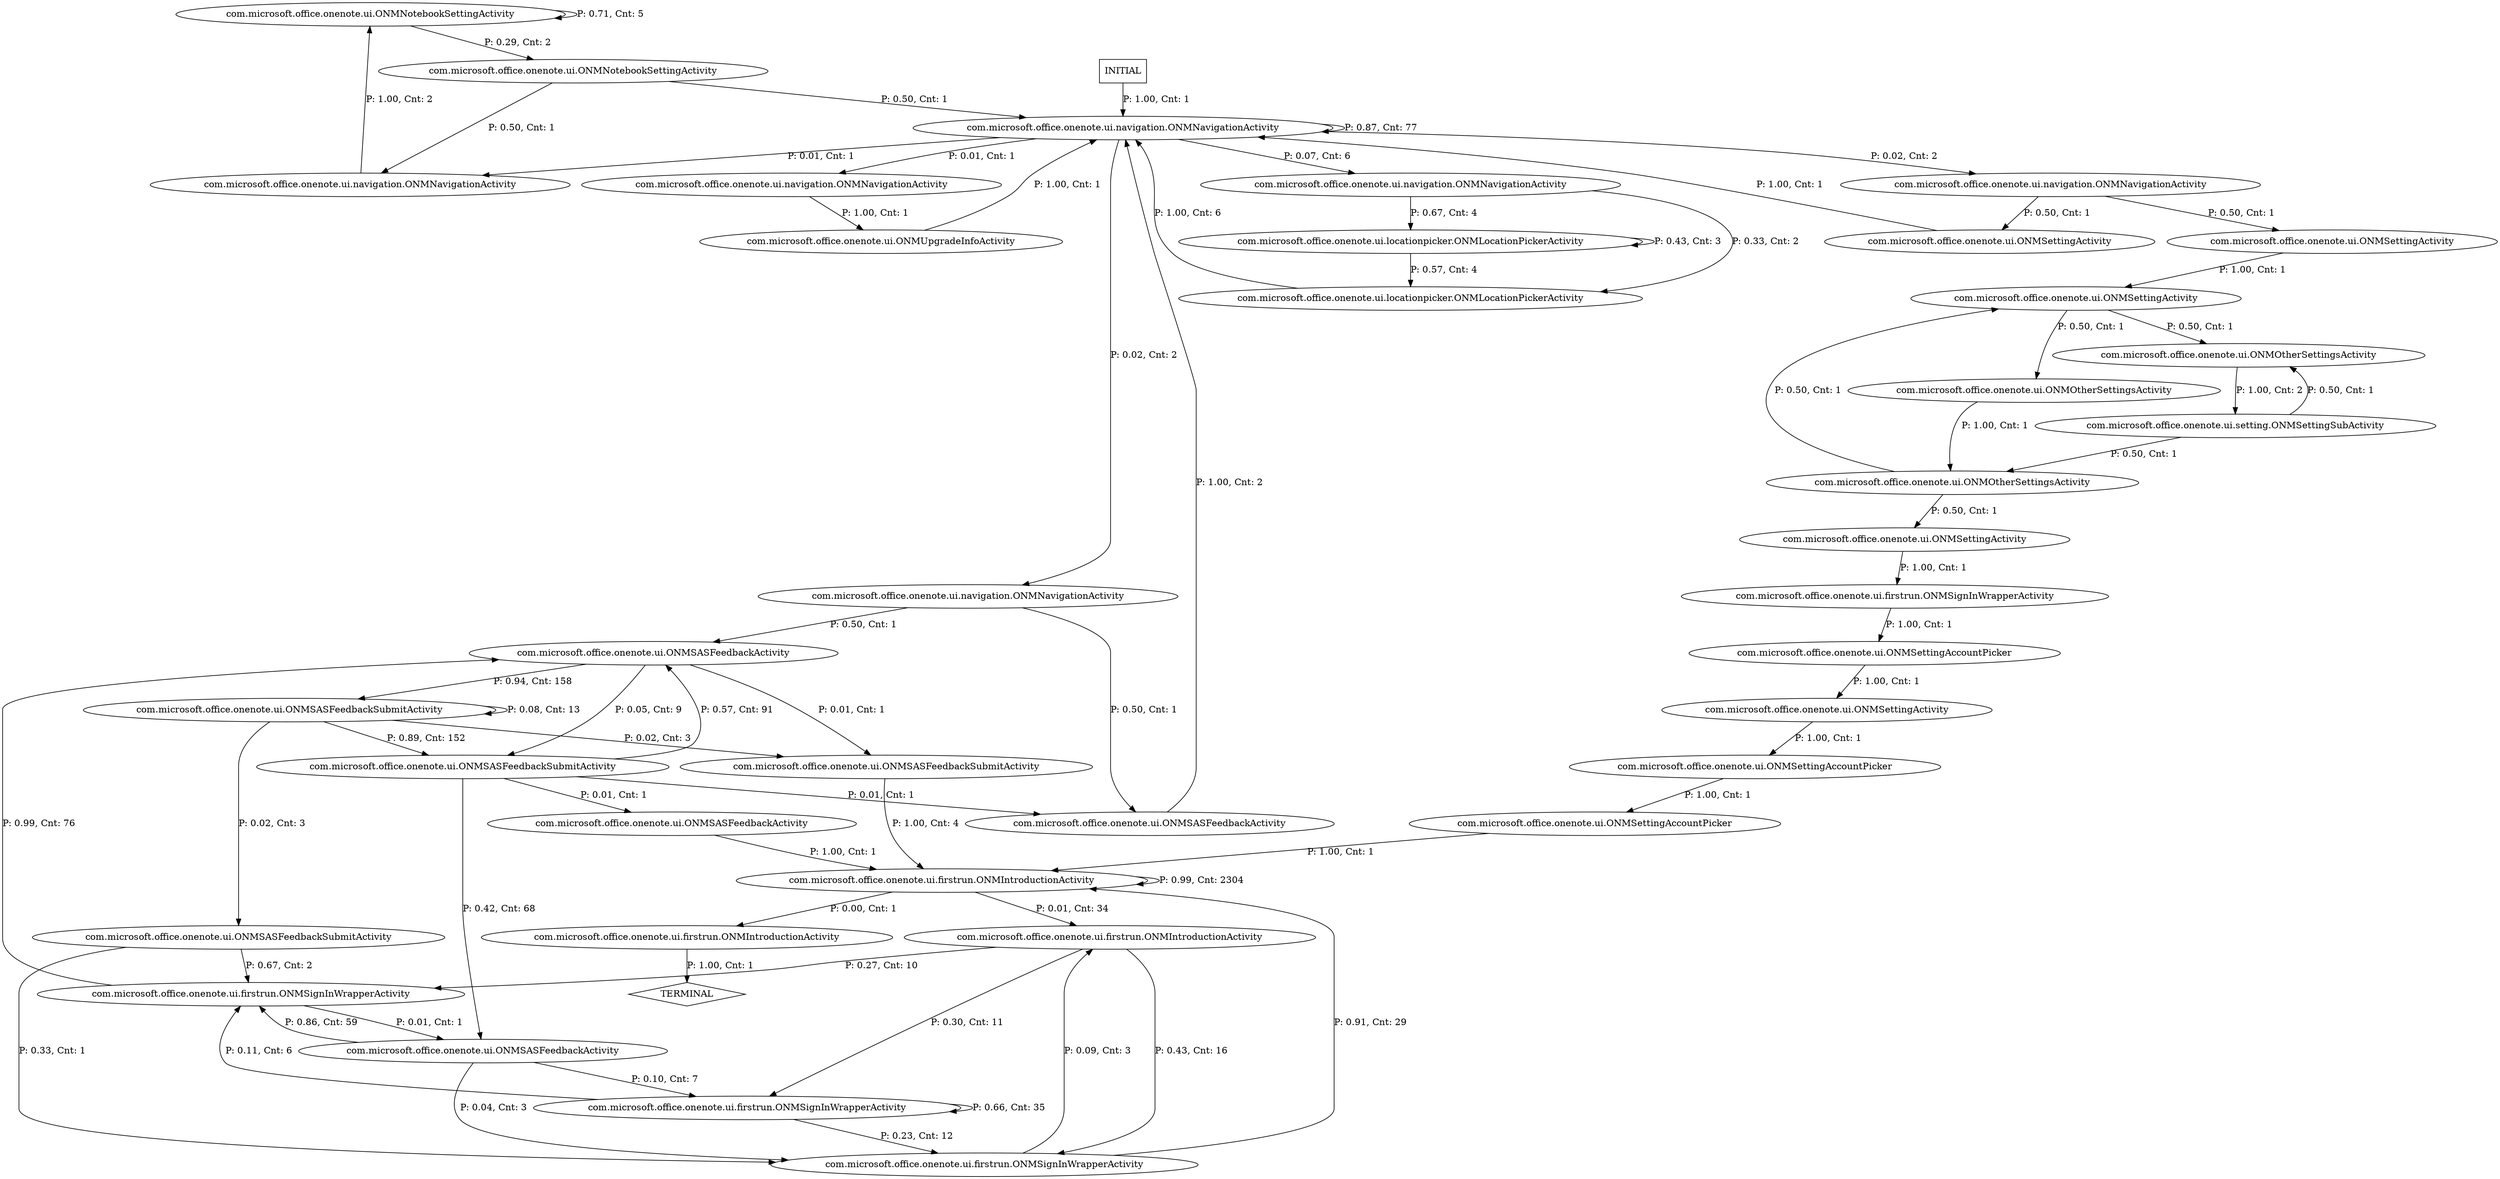 digraph G {
  0 [label="com.microsoft.office.onenote.ui.ONMNotebookSettingActivity"];
  1 [label="com.microsoft.office.onenote.ui.ONMNotebookSettingActivity"];
  2 [label="com.microsoft.office.onenote.ui.ONMOtherSettingsActivity"];
  3 [label="com.microsoft.office.onenote.ui.ONMOtherSettingsActivity"];
  4 [label="com.microsoft.office.onenote.ui.ONMOtherSettingsActivity"];
  5 [label="com.microsoft.office.onenote.ui.ONMSASFeedbackActivity"];
  6 [label="com.microsoft.office.onenote.ui.ONMSASFeedbackActivity"];
  7 [label="com.microsoft.office.onenote.ui.ONMSASFeedbackActivity"];
  8 [label="com.microsoft.office.onenote.ui.ONMSASFeedbackActivity"];
  9 [label="com.microsoft.office.onenote.ui.ONMSASFeedbackSubmitActivity"];
  10 [label="com.microsoft.office.onenote.ui.ONMSASFeedbackSubmitActivity"];
  11 [label="com.microsoft.office.onenote.ui.ONMSASFeedbackSubmitActivity"];
  12 [label="com.microsoft.office.onenote.ui.ONMSASFeedbackSubmitActivity"];
  13 [label="com.microsoft.office.onenote.ui.ONMSettingAccountPicker"];
  14 [label="com.microsoft.office.onenote.ui.ONMSettingAccountPicker"];
  15 [label="com.microsoft.office.onenote.ui.ONMSettingAccountPicker"];
  16 [label="com.microsoft.office.onenote.ui.ONMSettingActivity"];
  17 [label="com.microsoft.office.onenote.ui.ONMSettingActivity"];
  18 [label="com.microsoft.office.onenote.ui.ONMSettingActivity"];
  19 [label="com.microsoft.office.onenote.ui.ONMSettingActivity"];
  20 [label="com.microsoft.office.onenote.ui.ONMSettingActivity"];
  21 [label="com.microsoft.office.onenote.ui.ONMUpgradeInfoActivity"];
  22 [label="com.microsoft.office.onenote.ui.firstrun.ONMIntroductionActivity"];
  23 [label="com.microsoft.office.onenote.ui.firstrun.ONMIntroductionActivity"];
  24 [label="com.microsoft.office.onenote.ui.firstrun.ONMIntroductionActivity"];
  25 [label="com.microsoft.office.onenote.ui.firstrun.ONMSignInWrapperActivity"];
  26 [label="com.microsoft.office.onenote.ui.firstrun.ONMSignInWrapperActivity"];
  27 [label="com.microsoft.office.onenote.ui.firstrun.ONMSignInWrapperActivity"];
  28 [label="com.microsoft.office.onenote.ui.firstrun.ONMSignInWrapperActivity"];
  29 [label="com.microsoft.office.onenote.ui.locationpicker.ONMLocationPickerActivity"];
  30 [label="com.microsoft.office.onenote.ui.locationpicker.ONMLocationPickerActivity"];
  31 [label="com.microsoft.office.onenote.ui.navigation.ONMNavigationActivity"];
  32 [label="com.microsoft.office.onenote.ui.navigation.ONMNavigationActivity"];
  33 [label="com.microsoft.office.onenote.ui.navigation.ONMNavigationActivity"];
  34 [label="com.microsoft.office.onenote.ui.navigation.ONMNavigationActivity"];
  35 [label="com.microsoft.office.onenote.ui.navigation.ONMNavigationActivity"];
  36 [label="com.microsoft.office.onenote.ui.navigation.ONMNavigationActivity"];
  37 [label="com.microsoft.office.onenote.ui.setting.ONMSettingSubActivity"];
  38 [label="TERMINAL",shape=diamond];
  39 [label="INITIAL",shape=box];
0->1 [label="P: 0.29, Cnt: 2"];
0->0 [label="P: 0.71, Cnt: 5"];
1->36 [label="P: 0.50, Cnt: 1"];
1->31 [label="P: 0.50, Cnt: 1"];
2->4 [label="P: 1.00, Cnt: 1"];
3->37 [label="P: 1.00, Cnt: 2"];
4->20 [label="P: 0.50, Cnt: 1"];
4->18 [label="P: 0.50, Cnt: 1"];
5->23 [label="P: 1.00, Cnt: 1"];
6->36 [label="P: 1.00, Cnt: 2"];
7->9 [label="P: 0.01, Cnt: 1"];
7->11 [label="P: 0.05, Cnt: 9"];
7->12 [label="P: 0.94, Cnt: 158"];
8->27 [label="P: 0.04, Cnt: 3"];
8->28 [label="P: 0.10, Cnt: 7"];
8->26 [label="P: 0.86, Cnt: 59"];
9->23 [label="P: 1.00, Cnt: 4"];
10->27 [label="P: 0.33, Cnt: 1"];
10->26 [label="P: 0.67, Cnt: 2"];
11->6 [label="P: 0.01, Cnt: 1"];
11->5 [label="P: 0.01, Cnt: 1"];
11->8 [label="P: 0.42, Cnt: 68"];
11->7 [label="P: 0.57, Cnt: 91"];
12->10 [label="P: 0.02, Cnt: 3"];
12->9 [label="P: 0.02, Cnt: 3"];
12->12 [label="P: 0.08, Cnt: 13"];
12->11 [label="P: 0.89, Cnt: 152"];
13->15 [label="P: 1.00, Cnt: 1"];
14->16 [label="P: 1.00, Cnt: 1"];
15->23 [label="P: 1.00, Cnt: 1"];
16->13 [label="P: 1.00, Cnt: 1"];
17->20 [label="P: 1.00, Cnt: 1"];
18->25 [label="P: 1.00, Cnt: 1"];
19->36 [label="P: 1.00, Cnt: 1"];
20->3 [label="P: 0.50, Cnt: 1"];
20->2 [label="P: 0.50, Cnt: 1"];
21->36 [label="P: 1.00, Cnt: 1"];
22->38 [label="P: 1.00, Cnt: 1"];
23->22 [label="P: 0.00, Cnt: 1"];
23->24 [label="P: 0.01, Cnt: 34"];
23->23 [label="P: 0.99, Cnt: 2304"];
24->26 [label="P: 0.27, Cnt: 10"];
24->28 [label="P: 0.30, Cnt: 11"];
24->27 [label="P: 0.43, Cnt: 16"];
25->14 [label="P: 1.00, Cnt: 1"];
26->8 [label="P: 0.01, Cnt: 1"];
26->7 [label="P: 0.99, Cnt: 76"];
27->24 [label="P: 0.09, Cnt: 3"];
27->23 [label="P: 0.91, Cnt: 29"];
28->26 [label="P: 0.11, Cnt: 6"];
28->27 [label="P: 0.23, Cnt: 12"];
28->28 [label="P: 0.66, Cnt: 35"];
29->36 [label="P: 1.00, Cnt: 6"];
30->30 [label="P: 0.43, Cnt: 3"];
30->29 [label="P: 0.57, Cnt: 4"];
31->0 [label="P: 1.00, Cnt: 2"];
32->21 [label="P: 1.00, Cnt: 1"];
33->6 [label="P: 0.50, Cnt: 1"];
33->7 [label="P: 0.50, Cnt: 1"];
34->19 [label="P: 0.50, Cnt: 1"];
34->17 [label="P: 0.50, Cnt: 1"];
35->29 [label="P: 0.33, Cnt: 2"];
35->30 [label="P: 0.67, Cnt: 4"];
36->32 [label="P: 0.01, Cnt: 1"];
36->31 [label="P: 0.01, Cnt: 1"];
36->34 [label="P: 0.02, Cnt: 2"];
36->33 [label="P: 0.02, Cnt: 2"];
36->35 [label="P: 0.07, Cnt: 6"];
36->36 [label="P: 0.87, Cnt: 77"];
37->3 [label="P: 0.50, Cnt: 1"];
37->4 [label="P: 0.50, Cnt: 1"];
39->36 [label="P: 1.00, Cnt: 1"];
}
